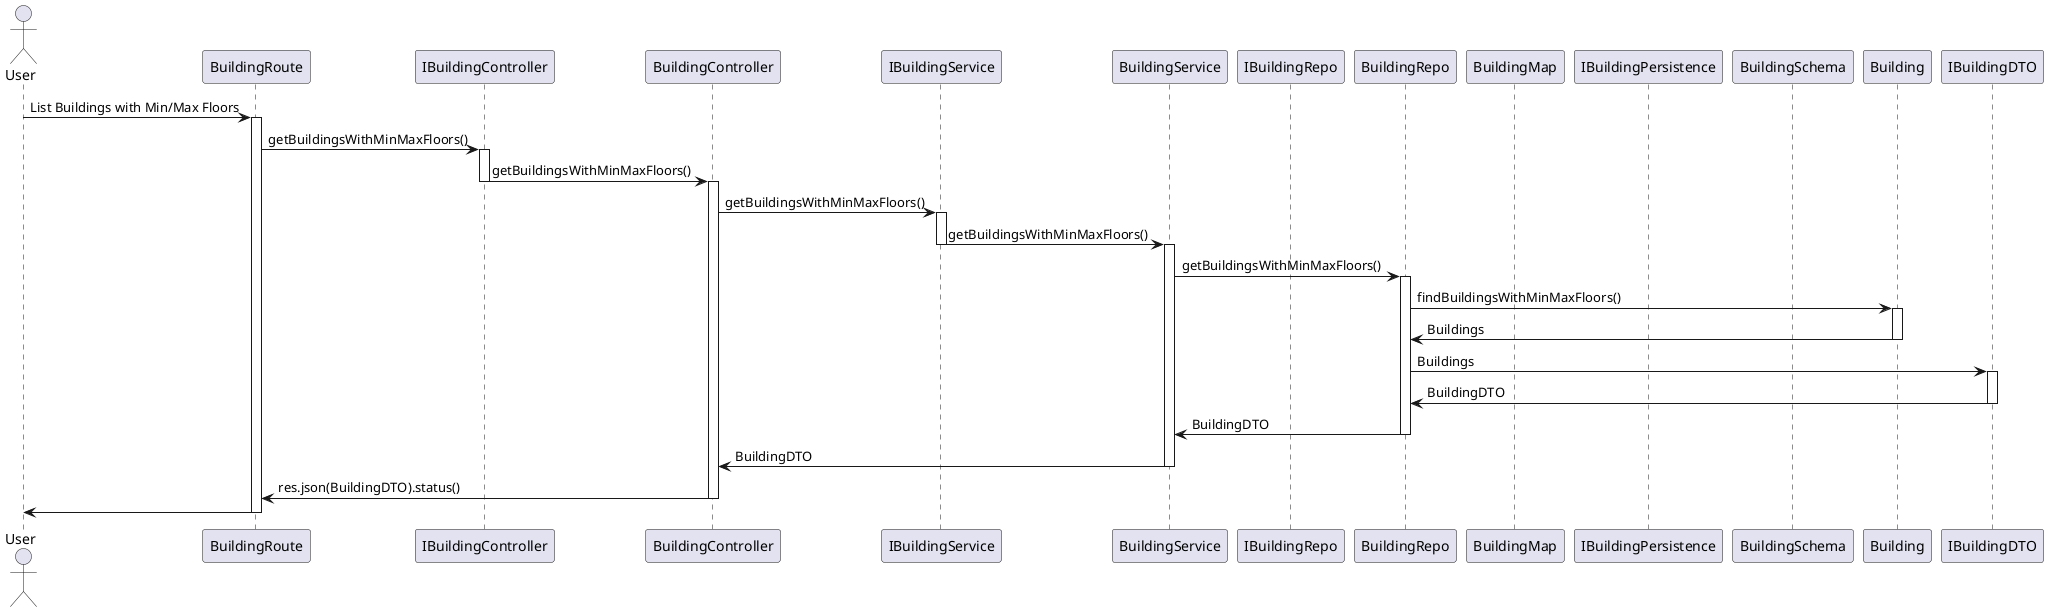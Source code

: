 @startuml
!define ACTOR class

actor User

participant BuildingRoute
participant IBuildingController
participant BuildingController
participant IBuildingService
participant BuildingService
participant IBuildingRepo
participant BuildingRepo
participant BuildingMap
participant IBuildingPersistence
participant BuildingSchema
participant Building
participant IBuildingDTO

User -> BuildingRoute: List Buildings with Min/Max Floors
activate BuildingRoute
BuildingRoute -> IBuildingController: getBuildingsWithMinMaxFloors()
activate IBuildingController
IBuildingController -> BuildingController: getBuildingsWithMinMaxFloors()
deactivate IBuildingController
activate BuildingController
BuildingController -> IBuildingService: getBuildingsWithMinMaxFloors()
activate IBuildingService
IBuildingService -> BuildingService: getBuildingsWithMinMaxFloors()
deactivate IBuildingService
activate BuildingService
BuildingService -> BuildingRepo: getBuildingsWithMinMaxFloors()
activate BuildingRepo
BuildingRepo -> Building: findBuildingsWithMinMaxFloors()
activate Building
Building -> BuildingRepo: Buildings
deactivate Building
BuildingRepo -> IBuildingDTO: Buildings
activate IBuildingDTO
IBuildingDTO -> BuildingRepo: BuildingDTO
deactivate IBuildingDTO
BuildingRepo -> BuildingService: BuildingDTO
deactivate BuildingRepo
BuildingService -> BuildingController: BuildingDTO
deactivate BuildingService
BuildingController -> BuildingRoute: res.json(BuildingDTO).status()
deactivate BuildingController
BuildingRoute -> User
deactivate BuildingRoute
@enduml
